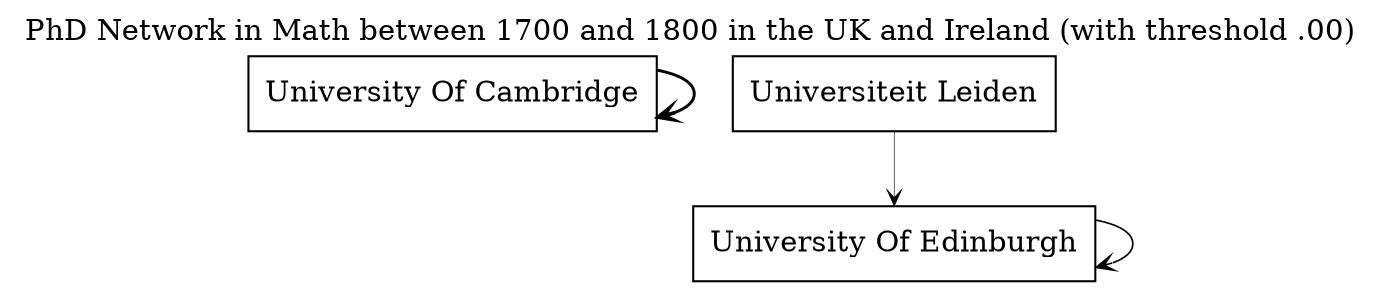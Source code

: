 digraph transition {
 node[shape="rectangle"];
 edge[arrowhead="vee", arrowsize=0.8, weight=0.1]; 
  labelloc="t"; 
 label="PhD Network in Math between 1700 and 1800 in the UK and Ireland (with threshold .00)"; 
   "University Of Cambridge" -> "University Of Cambridge" [penwidth = "1.4"];
   "Universiteit Leiden" -> "University Of Edinburgh" [penwidth = ".3"];
   "University Of Edinburgh" -> "University Of Edinburgh" [penwidth = ".8"];
 }
